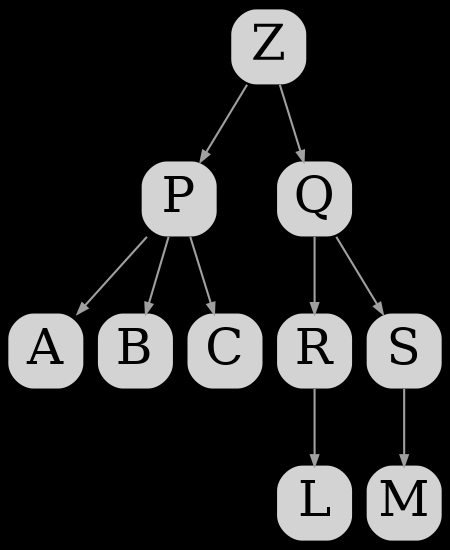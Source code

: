 digraph tree {
	graph [
		rankdir="TB"
		bgcolor="black"
		color="white"
		nodesep="0.1"
		ranksep="0.5"
	];

	node [
		shape="Mrecord"
		fontsize="24"
		style="filled"
		width="0.50"
		height="0.50"
		fixedsize="true"
		penwidth="0.0"
	];

	edge [
		penwidth="1.0"
		color="#A0A0A0"
		arrowsize="0.5"
	];

	Z -> P
	Z -> Q
	P -> A
	P -> B
	P -> C
	Q -> R
	Q -> S
	R -> L
	S -> M
}

